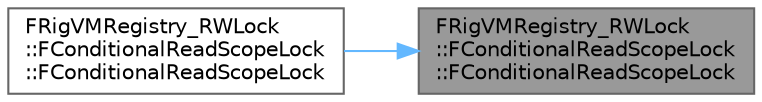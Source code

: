 digraph "FRigVMRegistry_RWLock::FConditionalReadScopeLock::FConditionalReadScopeLock"
{
 // INTERACTIVE_SVG=YES
 // LATEX_PDF_SIZE
  bgcolor="transparent";
  edge [fontname=Helvetica,fontsize=10,labelfontname=Helvetica,labelfontsize=10];
  node [fontname=Helvetica,fontsize=10,shape=box,height=0.2,width=0.4];
  rankdir="RL";
  Node1 [id="Node000001",label="FRigVMRegistry_RWLock\l::FConditionalReadScopeLock\l::FConditionalReadScopeLock",height=0.2,width=0.4,color="gray40", fillcolor="grey60", style="filled", fontcolor="black",tooltip=" "];
  Node1 -> Node2 [id="edge1_Node000001_Node000002",dir="back",color="steelblue1",style="solid",tooltip=" "];
  Node2 [id="Node000002",label="FRigVMRegistry_RWLock\l::FConditionalReadScopeLock\l::FConditionalReadScopeLock",height=0.2,width=0.4,color="grey40", fillcolor="white", style="filled",URL="$de/def/classFRigVMRegistry__RWLock_1_1FConditionalReadScopeLock.html#a7ea877120ce45e477357d877f5895a99",tooltip=" "];
}
